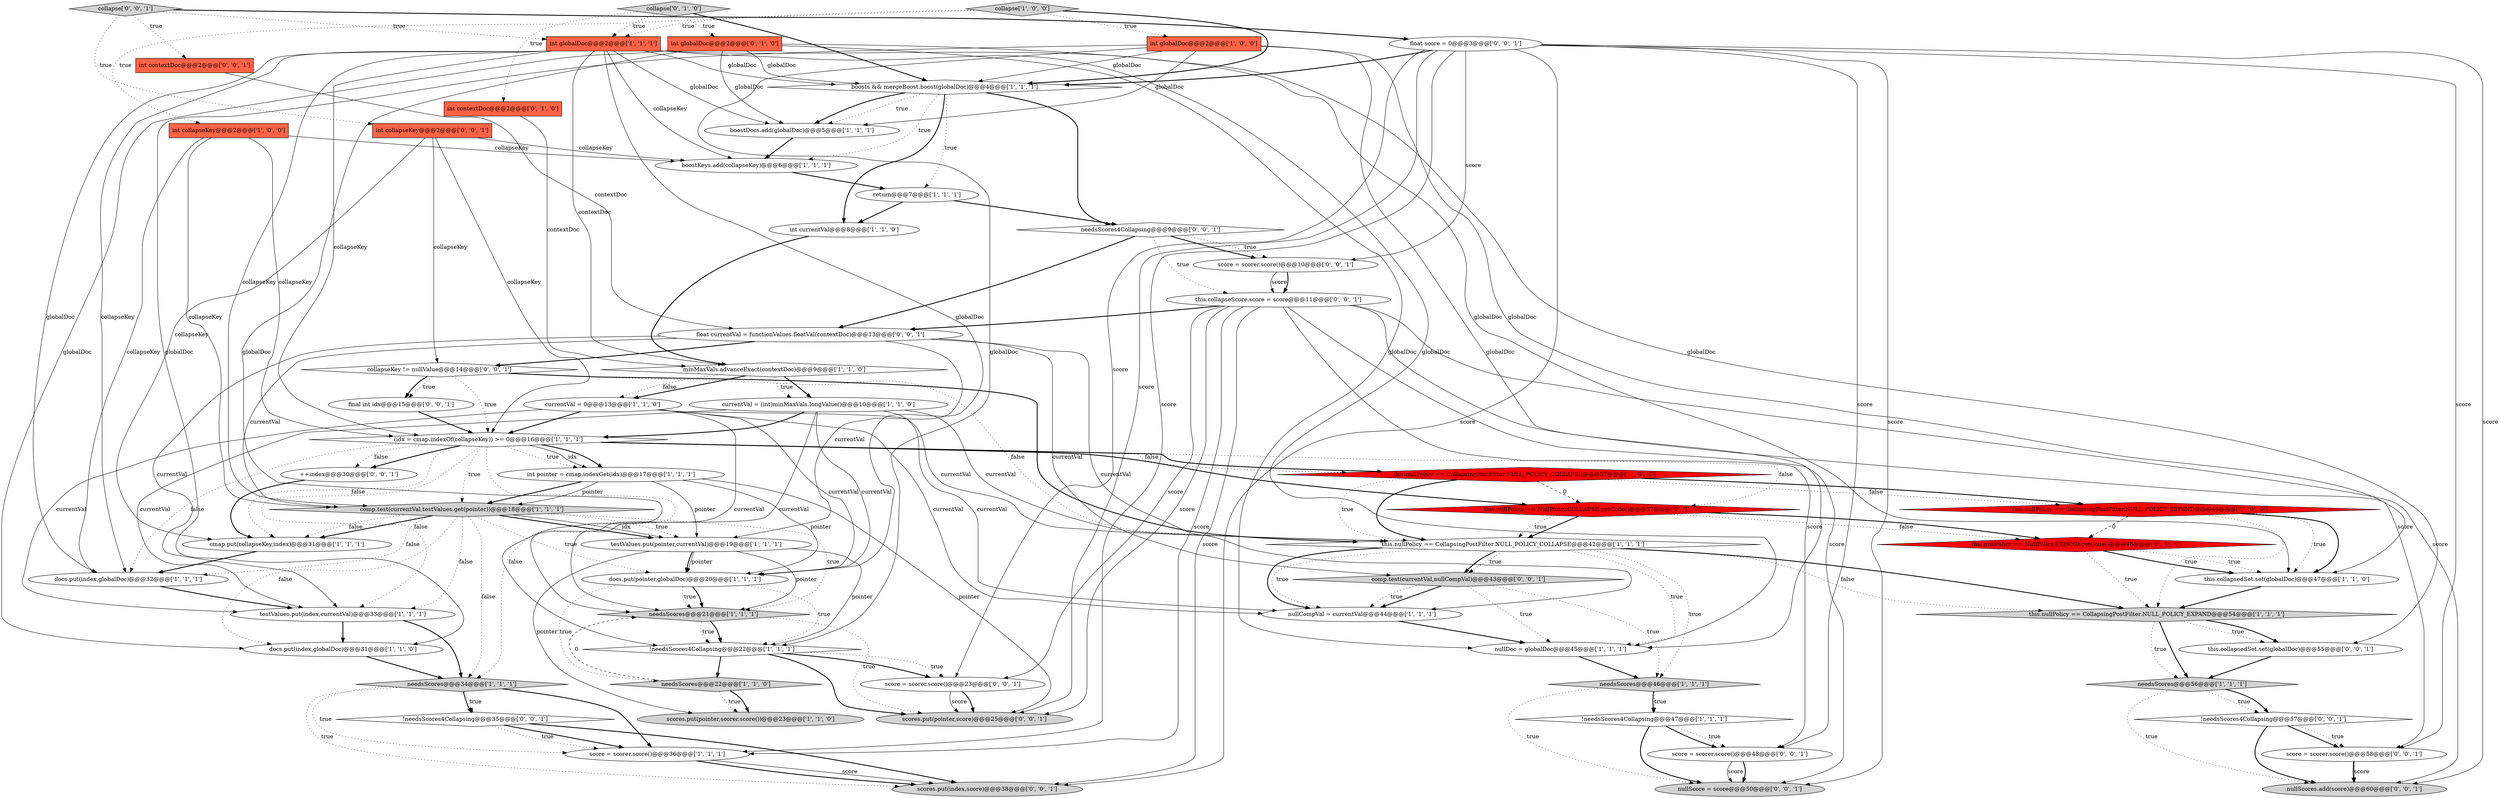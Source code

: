 digraph {
57 [style = filled, label = "nullScores.add(score)@@@60@@@['0', '0', '1']", fillcolor = lightgray, shape = ellipse image = "AAA0AAABBB3BBB"];
52 [style = filled, label = "scores.put(index,score)@@@38@@@['0', '0', '1']", fillcolor = lightgray, shape = ellipse image = "AAA0AAABBB3BBB"];
29 [style = filled, label = "testValues.put(index,currentVal)@@@33@@@['1', '1', '1']", fillcolor = white, shape = ellipse image = "AAA0AAABBB1BBB"];
51 [style = filled, label = "int contextDoc@@@2@@@['0', '0', '1']", fillcolor = tomato, shape = box image = "AAA0AAABBB3BBB"];
37 [style = filled, label = "collapse['0', '1', '0']", fillcolor = lightgray, shape = diamond image = "AAA0AAABBB2BBB"];
28 [style = filled, label = "needsScores@@@34@@@['1', '1', '1']", fillcolor = lightgray, shape = diamond image = "AAA0AAABBB1BBB"];
62 [style = filled, label = "scores.put(pointer,score)@@@25@@@['0', '0', '1']", fillcolor = lightgray, shape = ellipse image = "AAA0AAABBB3BBB"];
12 [style = filled, label = "int collapseKey@@@2@@@['1', '0', '0']", fillcolor = tomato, shape = box image = "AAA0AAABBB1BBB"];
53 [style = filled, label = "score = scorer.score()@@@10@@@['0', '0', '1']", fillcolor = white, shape = ellipse image = "AAA0AAABBB3BBB"];
44 [style = filled, label = "score = scorer.score()@@@58@@@['0', '0', '1']", fillcolor = white, shape = ellipse image = "AAA0AAABBB3BBB"];
17 [style = filled, label = "comp.test(currentVal,testValues.get(pointer))@@@18@@@['1', '1', '1']", fillcolor = lightgray, shape = diamond image = "AAA0AAABBB1BBB"];
35 [style = filled, label = "this.collapsedSet.set(globalDoc)@@@47@@@['1', '1', '0']", fillcolor = white, shape = ellipse image = "AAA0AAABBB1BBB"];
45 [style = filled, label = "float score = 0@@@3@@@['0', '0', '1']", fillcolor = white, shape = ellipse image = "AAA0AAABBB3BBB"];
6 [style = filled, label = "int currentVal@@@8@@@['1', '1', '0']", fillcolor = white, shape = ellipse image = "AAA0AAABBB1BBB"];
18 [style = filled, label = "needsScores@@@46@@@['1', '1', '1']", fillcolor = lightgray, shape = diamond image = "AAA0AAABBB1BBB"];
48 [style = filled, label = "score = scorer.score()@@@23@@@['0', '0', '1']", fillcolor = white, shape = ellipse image = "AAA0AAABBB3BBB"];
63 [style = filled, label = "++index@@@30@@@['0', '0', '1']", fillcolor = white, shape = ellipse image = "AAA0AAABBB3BBB"];
2 [style = filled, label = "return@@@7@@@['1', '1', '1']", fillcolor = white, shape = ellipse image = "AAA0AAABBB1BBB"];
10 [style = filled, label = "score = scorer.score()@@@36@@@['1', '1', '1']", fillcolor = white, shape = ellipse image = "AAA0AAABBB1BBB"];
54 [style = filled, label = "nullScore = score@@@50@@@['0', '0', '1']", fillcolor = lightgray, shape = ellipse image = "AAA0AAABBB3BBB"];
27 [style = filled, label = "(idx = cmap.indexOf(collapseKey)) >= 0@@@16@@@['1', '1', '1']", fillcolor = white, shape = diamond image = "AAA0AAABBB1BBB"];
8 [style = filled, label = "docs.put(index,globalDoc)@@@31@@@['1', '1', '0']", fillcolor = white, shape = ellipse image = "AAA0AAABBB1BBB"];
26 [style = filled, label = "int globalDoc@@@2@@@['1', '1', '1']", fillcolor = tomato, shape = box image = "AAA0AAABBB1BBB"];
43 [style = filled, label = "!needsScores4Collapsing@@@35@@@['0', '0', '1']", fillcolor = white, shape = diamond image = "AAA0AAABBB3BBB"];
56 [style = filled, label = "final int idx@@@15@@@['0', '0', '1']", fillcolor = white, shape = ellipse image = "AAA0AAABBB3BBB"];
3 [style = filled, label = "int globalDoc@@@2@@@['1', '0', '0']", fillcolor = tomato, shape = box image = "AAA0AAABBB1BBB"];
24 [style = filled, label = "!needsScores4Collapsing@@@22@@@['1', '1', '1']", fillcolor = white, shape = diamond image = "AAA0AAABBB1BBB"];
30 [style = filled, label = "docs.put(index,globalDoc)@@@32@@@['1', '1', '1']", fillcolor = white, shape = ellipse image = "AAA0AAABBB1BBB"];
33 [style = filled, label = "needsScores@@@21@@@['1', '1', '1']", fillcolor = lightgray, shape = diamond image = "AAA0AAABBB1BBB"];
34 [style = filled, label = "nullCompVal = currentVal@@@44@@@['1', '1', '1']", fillcolor = white, shape = ellipse image = "AAA0AAABBB1BBB"];
23 [style = filled, label = "collapse['1', '0', '0']", fillcolor = lightgray, shape = diamond image = "AAA0AAABBB1BBB"];
60 [style = filled, label = "collapse['0', '0', '1']", fillcolor = lightgray, shape = diamond image = "AAA0AAABBB3BBB"];
32 [style = filled, label = "this.nullPolicy == CollapsingPostFilter.NULL_POLICY_EXPAND@@@54@@@['1', '1', '1']", fillcolor = lightgray, shape = diamond image = "AAA0AAABBB1BBB"];
59 [style = filled, label = "comp.test(currentVal,nullCompVal)@@@43@@@['0', '0', '1']", fillcolor = lightgray, shape = diamond image = "AAA0AAABBB3BBB"];
50 [style = filled, label = "needsScores4Collapsing@@@9@@@['0', '0', '1']", fillcolor = white, shape = diamond image = "AAA0AAABBB3BBB"];
0 [style = filled, label = "this.nullPolicy == CollapsingPostFilter.NULL_POLICY_COLLAPSE@@@42@@@['1', '1', '1']", fillcolor = white, shape = diamond image = "AAA0AAABBB1BBB"];
25 [style = filled, label = "boostDocs.add(globalDoc)@@@5@@@['1', '1', '1']", fillcolor = white, shape = ellipse image = "AAA0AAABBB1BBB"];
49 [style = filled, label = "float currentVal = functionValues.floatVal(contextDoc)@@@13@@@['0', '0', '1']", fillcolor = white, shape = ellipse image = "AAA0AAABBB3BBB"];
16 [style = filled, label = "int pointer = cmap.indexGet(idx)@@@17@@@['1', '1', '1']", fillcolor = white, shape = ellipse image = "AAA0AAABBB1BBB"];
13 [style = filled, label = "testValues.put(pointer,currentVal)@@@19@@@['1', '1', '1']", fillcolor = white, shape = ellipse image = "AAA0AAABBB1BBB"];
20 [style = filled, label = "scores.put(pointer,scorer.score())@@@23@@@['1', '1', '0']", fillcolor = lightgray, shape = ellipse image = "AAA0AAABBB1BBB"];
46 [style = filled, label = "score = scorer.score()@@@48@@@['0', '0', '1']", fillcolor = white, shape = ellipse image = "AAA0AAABBB3BBB"];
40 [style = filled, label = "this.nullPolicy == NullPolicy.EXPAND.getCode()@@@46@@@['0', '1', '0']", fillcolor = red, shape = diamond image = "AAA1AAABBB2BBB"];
5 [style = filled, label = "nullDoc = globalDoc@@@45@@@['1', '1', '1']", fillcolor = white, shape = ellipse image = "AAA0AAABBB1BBB"];
7 [style = filled, label = "currentVal = 0@@@13@@@['1', '1', '0']", fillcolor = white, shape = ellipse image = "AAA0AAABBB1BBB"];
11 [style = filled, label = "docs.put(pointer,globalDoc)@@@20@@@['1', '1', '1']", fillcolor = white, shape = ellipse image = "AAA0AAABBB1BBB"];
15 [style = filled, label = "needsScores@@@22@@@['1', '1', '0']", fillcolor = lightgray, shape = diamond image = "AAA0AAABBB1BBB"];
14 [style = filled, label = "this.nullPolicy == CollapsingPostFilter.NULL_POLICY_EXPAND@@@46@@@['1', '0', '0']", fillcolor = red, shape = diamond image = "AAA1AAABBB1BBB"];
19 [style = filled, label = "this.nullPolicy == CollapsingPostFilter.NULL_POLICY_COLLAPSE@@@37@@@['1', '0', '0']", fillcolor = red, shape = diamond image = "AAA1AAABBB1BBB"];
36 [style = filled, label = "boostKeys.add(collapseKey)@@@6@@@['1', '1', '1']", fillcolor = white, shape = ellipse image = "AAA0AAABBB1BBB"];
38 [style = filled, label = "int contextDoc@@@2@@@['0', '1', '0']", fillcolor = tomato, shape = box image = "AAA0AAABBB2BBB"];
41 [style = filled, label = "this.nullPolicy == NullPolicy.COLLAPSE.getCode()@@@37@@@['0', '1', '0']", fillcolor = red, shape = diamond image = "AAA1AAABBB2BBB"];
42 [style = filled, label = "int collapseKey@@@2@@@['0', '0', '1']", fillcolor = tomato, shape = box image = "AAA0AAABBB3BBB"];
47 [style = filled, label = "this.collapsedSet.set(globalDoc)@@@55@@@['0', '0', '1']", fillcolor = white, shape = ellipse image = "AAA0AAABBB3BBB"];
22 [style = filled, label = "currentVal = (int)minMaxVals.longValue()@@@10@@@['1', '1', '0']", fillcolor = white, shape = ellipse image = "AAA0AAABBB1BBB"];
55 [style = filled, label = "collapseKey != nullValue@@@14@@@['0', '0', '1']", fillcolor = white, shape = diamond image = "AAA0AAABBB3BBB"];
58 [style = filled, label = "!needsScores4Collapsing@@@57@@@['0', '0', '1']", fillcolor = white, shape = diamond image = "AAA0AAABBB3BBB"];
39 [style = filled, label = "int globalDoc@@@2@@@['0', '1', '0']", fillcolor = tomato, shape = box image = "AAA0AAABBB2BBB"];
9 [style = filled, label = "minMaxVals.advanceExact(contextDoc)@@@9@@@['1', '1', '0']", fillcolor = white, shape = diamond image = "AAA0AAABBB1BBB"];
61 [style = filled, label = "this.collapseScore.score = score@@@11@@@['0', '0', '1']", fillcolor = white, shape = ellipse image = "AAA0AAABBB3BBB"];
1 [style = filled, label = "boosts && mergeBoost.boost(globalDoc)@@@4@@@['1', '1', '1']", fillcolor = white, shape = diamond image = "AAA0AAABBB1BBB"];
4 [style = filled, label = "needsScores@@@56@@@['1', '1', '1']", fillcolor = lightgray, shape = diamond image = "AAA0AAABBB1BBB"];
31 [style = filled, label = "!needsScores4Collapsing@@@47@@@['1', '1', '1']", fillcolor = white, shape = diamond image = "AAA0AAABBB1BBB"];
21 [style = filled, label = "cmap.put(collapseKey,index)@@@31@@@['1', '1', '1']", fillcolor = white, shape = ellipse image = "AAA0AAABBB1BBB"];
13->24 [style = solid, label="pointer"];
55->0 [style = dotted, label="false"];
41->0 [style = bold, label=""];
14->32 [style = dotted, label="true"];
49->29 [style = solid, label="currentVal"];
0->5 [style = dotted, label="true"];
44->57 [style = solid, label="score"];
14->35 [style = bold, label=""];
2->6 [style = bold, label=""];
45->53 [style = solid, label="score"];
16->17 [style = solid, label="pointer"];
56->27 [style = bold, label=""];
42->55 [style = solid, label="collapseKey"];
15->20 [style = dotted, label="true"];
40->32 [style = dotted, label="true"];
39->5 [style = solid, label="globalDoc"];
21->30 [style = bold, label=""];
9->7 [style = bold, label=""];
26->27 [style = solid, label="collapseKey"];
16->62 [style = solid, label="pointer"];
61->54 [style = solid, label="score"];
0->32 [style = dotted, label="false"];
30->29 [style = bold, label=""];
50->61 [style = dotted, label="true"];
61->57 [style = solid, label="score"];
16->13 [style = solid, label="pointer"];
49->55 [style = bold, label=""];
48->62 [style = bold, label=""];
12->27 [style = solid, label="collapseKey"];
17->8 [style = dotted, label="false"];
42->21 [style = solid, label="collapseKey"];
37->38 [style = dotted, label="true"];
26->1 [style = solid, label="globalDoc"];
28->43 [style = bold, label=""];
46->54 [style = bold, label=""];
15->20 [style = bold, label=""];
36->2 [style = bold, label=""];
49->13 [style = solid, label="currentVal"];
51->49 [style = solid, label="contextDoc"];
0->34 [style = dotted, label="true"];
49->17 [style = solid, label="currentVal"];
3->35 [style = solid, label="globalDoc"];
10->52 [style = solid, label="score"];
27->28 [style = dotted, label="false"];
11->33 [style = bold, label=""];
15->33 [style = dashed, label="0"];
59->18 [style = dotted, label="true"];
27->19 [style = bold, label=""];
32->4 [style = bold, label=""];
4->57 [style = dotted, label="true"];
31->46 [style = bold, label=""];
11->15 [style = dotted, label="true"];
17->21 [style = bold, label=""];
27->63 [style = dotted, label="false"];
45->62 [style = solid, label="score"];
3->25 [style = solid, label="globalDoc"];
61->49 [style = bold, label=""];
11->33 [style = dotted, label="true"];
13->33 [style = solid, label="pointer"];
8->28 [style = bold, label=""];
18->31 [style = bold, label=""];
28->10 [style = dotted, label="true"];
1->50 [style = bold, label=""];
16->11 [style = solid, label="pointer"];
25->36 [style = bold, label=""];
17->30 [style = dotted, label="false"];
37->1 [style = bold, label=""];
22->34 [style = solid, label="currentVal"];
26->30 [style = solid, label="globalDoc"];
55->27 [style = dotted, label="true"];
59->34 [style = bold, label=""];
53->61 [style = solid, label="score"];
28->52 [style = dotted, label="true"];
59->5 [style = dotted, label="true"];
16->17 [style = bold, label=""];
27->16 [style = bold, label=""];
22->0 [style = solid, label="currentVal"];
33->62 [style = dotted, label="true"];
13->11 [style = bold, label=""];
50->49 [style = bold, label=""];
12->36 [style = solid, label="collapseKey"];
41->0 [style = dotted, label="true"];
40->35 [style = dotted, label="true"];
60->42 [style = dotted, label="true"];
27->30 [style = dotted, label="false"];
45->1 [style = bold, label=""];
0->34 [style = bold, label=""];
49->59 [style = solid, label="currentVal"];
7->29 [style = solid, label="currentVal"];
19->0 [style = dotted, label="true"];
32->47 [style = dotted, label="true"];
59->34 [style = dotted, label="true"];
39->1 [style = solid, label="globalDoc"];
23->3 [style = dotted, label="true"];
31->46 [style = dotted, label="true"];
7->34 [style = solid, label="currentVal"];
60->26 [style = dotted, label="true"];
43->10 [style = bold, label=""];
41->40 [style = dotted, label="false"];
61->48 [style = solid, label="score"];
7->11 [style = solid, label="currentVal"];
3->1 [style = solid, label="globalDoc"];
12->30 [style = solid, label="collapseKey"];
17->33 [style = dotted, label="true"];
14->40 [style = dashed, label="0"];
17->28 [style = dotted, label="false"];
11->24 [style = dotted, label="true"];
45->54 [style = solid, label="score"];
22->33 [style = solid, label="currentVal"];
22->29 [style = solid, label="currentVal"];
3->5 [style = solid, label="globalDoc"];
44->57 [style = bold, label=""];
43->10 [style = dotted, label="true"];
9->22 [style = bold, label=""];
55->56 [style = dotted, label="true"];
45->52 [style = solid, label="score"];
17->29 [style = dotted, label="false"];
26->5 [style = solid, label="globalDoc"];
40->35 [style = bold, label=""];
0->18 [style = dotted, label="true"];
32->4 [style = dotted, label="true"];
19->14 [style = dotted, label="false"];
58->57 [style = bold, label=""];
35->32 [style = bold, label=""];
3->24 [style = solid, label="globalDoc"];
0->59 [style = dotted, label="true"];
12->17 [style = solid, label="collapseKey"];
5->18 [style = bold, label=""];
26->11 [style = solid, label="globalDoc"];
7->0 [style = solid, label="currentVal"];
45->10 [style = solid, label="score"];
61->10 [style = solid, label="score"];
61->62 [style = solid, label="score"];
19->0 [style = bold, label=""];
19->41 [style = dashed, label="0"];
26->25 [style = solid, label="globalDoc"];
4->58 [style = dotted, label="true"];
46->54 [style = solid, label="score"];
50->53 [style = dotted, label="true"];
1->6 [style = bold, label=""];
4->58 [style = bold, label=""];
19->14 [style = bold, label=""];
42->36 [style = solid, label="collapseKey"];
41->40 [style = bold, label=""];
37->26 [style = dotted, label="true"];
33->24 [style = bold, label=""];
27->41 [style = dotted, label="false"];
24->48 [style = dotted, label="true"];
28->43 [style = dotted, label="true"];
33->24 [style = dotted, label="true"];
48->62 [style = solid, label="score"];
26->17 [style = solid, label="collapseKey"];
17->13 [style = bold, label=""];
45->57 [style = solid, label="score"];
27->17 [style = dotted, label="true"];
13->11 [style = solid, label="pointer"];
63->21 [style = bold, label=""];
9->22 [style = dotted, label="true"];
0->32 [style = bold, label=""];
22->11 [style = solid, label="currentVal"];
39->35 [style = solid, label="globalDoc"];
45->44 [style = solid, label="score"];
61->52 [style = solid, label="score"];
49->34 [style = solid, label="currentVal"];
1->25 [style = bold, label=""];
31->54 [style = bold, label=""];
26->9 [style = solid, label="contextDoc"];
0->59 [style = bold, label=""];
17->11 [style = dotted, label="true"];
27->16 [style = dotted, label="true"];
24->15 [style = bold, label=""];
60->51 [style = dotted, label="true"];
27->19 [style = dotted, label="false"];
29->8 [style = bold, label=""];
53->61 [style = bold, label=""];
13->20 [style = solid, label="pointer"];
1->25 [style = dotted, label="true"];
7->33 [style = solid, label="currentVal"];
28->10 [style = bold, label=""];
34->5 [style = bold, label=""];
3->8 [style = solid, label="globalDoc"];
38->9 [style = solid, label="contextDoc"];
61->46 [style = solid, label="score"];
39->25 [style = solid, label="globalDoc"];
27->63 [style = bold, label=""];
55->0 [style = bold, label=""];
43->52 [style = bold, label=""];
26->47 [style = solid, label="globalDoc"];
2->50 [style = bold, label=""];
45->48 [style = solid, label="score"];
10->52 [style = bold, label=""];
55->56 [style = bold, label=""];
58->44 [style = bold, label=""];
26->36 [style = solid, label="collapseKey"];
60->45 [style = bold, label=""];
27->29 [style = dotted, label="false"];
29->28 [style = bold, label=""];
9->7 [style = dotted, label="false"];
58->44 [style = dotted, label="true"];
39->24 [style = solid, label="globalDoc"];
39->8 [style = solid, label="globalDoc"];
1->36 [style = dotted, label="true"];
23->26 [style = dotted, label="true"];
32->47 [style = bold, label=""];
22->27 [style = bold, label=""];
17->13 [style = solid, label="idx"];
45->46 [style = solid, label="score"];
17->21 [style = dotted, label="false"];
27->21 [style = dotted, label="false"];
26->30 [style = solid, label="collapseKey"];
42->27 [style = solid, label="collapseKey"];
37->39 [style = dotted, label="true"];
27->41 [style = bold, label=""];
7->27 [style = bold, label=""];
23->1 [style = bold, label=""];
24->62 [style = bold, label=""];
14->35 [style = dotted, label="true"];
18->31 [style = dotted, label="true"];
6->9 [style = bold, label=""];
1->2 [style = dotted, label="true"];
23->12 [style = dotted, label="true"];
17->13 [style = dotted, label="true"];
18->54 [style = dotted, label="true"];
50->53 [style = bold, label=""];
24->48 [style = bold, label=""];
27->16 [style = solid, label="idx"];
61->44 [style = solid, label="score"];
47->4 [style = bold, label=""];
}
